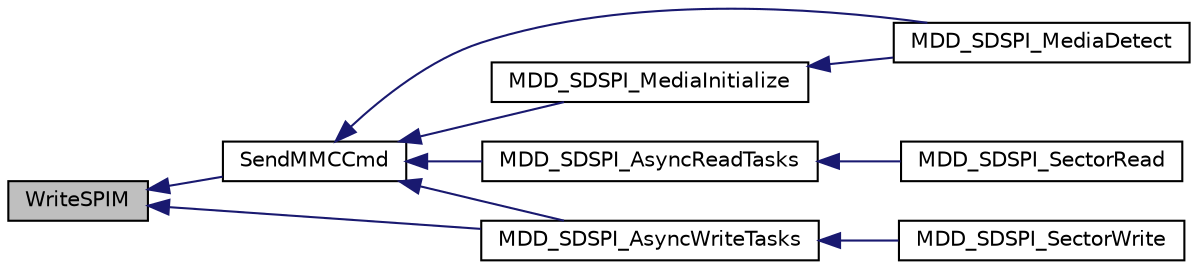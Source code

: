 digraph "WriteSPIM"
{
  edge [fontname="Helvetica",fontsize="10",labelfontname="Helvetica",labelfontsize="10"];
  node [fontname="Helvetica",fontsize="10",shape=record];
  rankdir="LR";
  Node1 [label="WriteSPIM",height=0.2,width=0.4,color="black", fillcolor="grey75", style="filled", fontcolor="black"];
  Node1 -> Node2 [dir="back",color="midnightblue",fontsize="10",style="solid",fontname="Helvetica"];
  Node2 [label="SendMMCCmd",height=0.2,width=0.4,color="black", fillcolor="white", style="filled",URL="$_s_d-_s_p_i_8c.html#a88d057eb424e5ae206be5465387b2e0a"];
  Node2 -> Node3 [dir="back",color="midnightblue",fontsize="10",style="solid",fontname="Helvetica"];
  Node3 [label="MDD_SDSPI_MediaDetect",height=0.2,width=0.4,color="black", fillcolor="white", style="filled",URL="$_s_d-_s_p_i_8c.html#a30887940b056f7563f2c31cfdc9b9527"];
  Node2 -> Node4 [dir="back",color="midnightblue",fontsize="10",style="solid",fontname="Helvetica"];
  Node4 [label="MDD_SDSPI_AsyncReadTasks",height=0.2,width=0.4,color="black", fillcolor="white", style="filled",URL="$_s_d-_s_p_i_8c.html#aa23a73d4e8ad01a7431a1f09195be6e9"];
  Node4 -> Node5 [dir="back",color="midnightblue",fontsize="10",style="solid",fontname="Helvetica"];
  Node5 [label="MDD_SDSPI_SectorRead",height=0.2,width=0.4,color="black", fillcolor="white", style="filled",URL="$_s_d-_s_p_i_8c.html#a36e18542755f672a02b549ba9d9a5b3d"];
  Node2 -> Node6 [dir="back",color="midnightblue",fontsize="10",style="solid",fontname="Helvetica"];
  Node6 [label="MDD_SDSPI_AsyncWriteTasks",height=0.2,width=0.4,color="black", fillcolor="white", style="filled",URL="$_s_d-_s_p_i_8c.html#a020ed7ef9ebcf7dce1002ef668c2a32e"];
  Node6 -> Node7 [dir="back",color="midnightblue",fontsize="10",style="solid",fontname="Helvetica"];
  Node7 [label="MDD_SDSPI_SectorWrite",height=0.2,width=0.4,color="black", fillcolor="white", style="filled",URL="$_s_d-_s_p_i_8c.html#a1d6db29d5e24aebec87110db1ca5823d"];
  Node2 -> Node8 [dir="back",color="midnightblue",fontsize="10",style="solid",fontname="Helvetica"];
  Node8 [label="MDD_SDSPI_MediaInitialize",height=0.2,width=0.4,color="black", fillcolor="white", style="filled",URL="$_s_d-_s_p_i_8c.html#a399249708046e5c18471a82c2e8119ab"];
  Node8 -> Node3 [dir="back",color="midnightblue",fontsize="10",style="solid",fontname="Helvetica"];
  Node1 -> Node6 [dir="back",color="midnightblue",fontsize="10",style="solid",fontname="Helvetica"];
}
